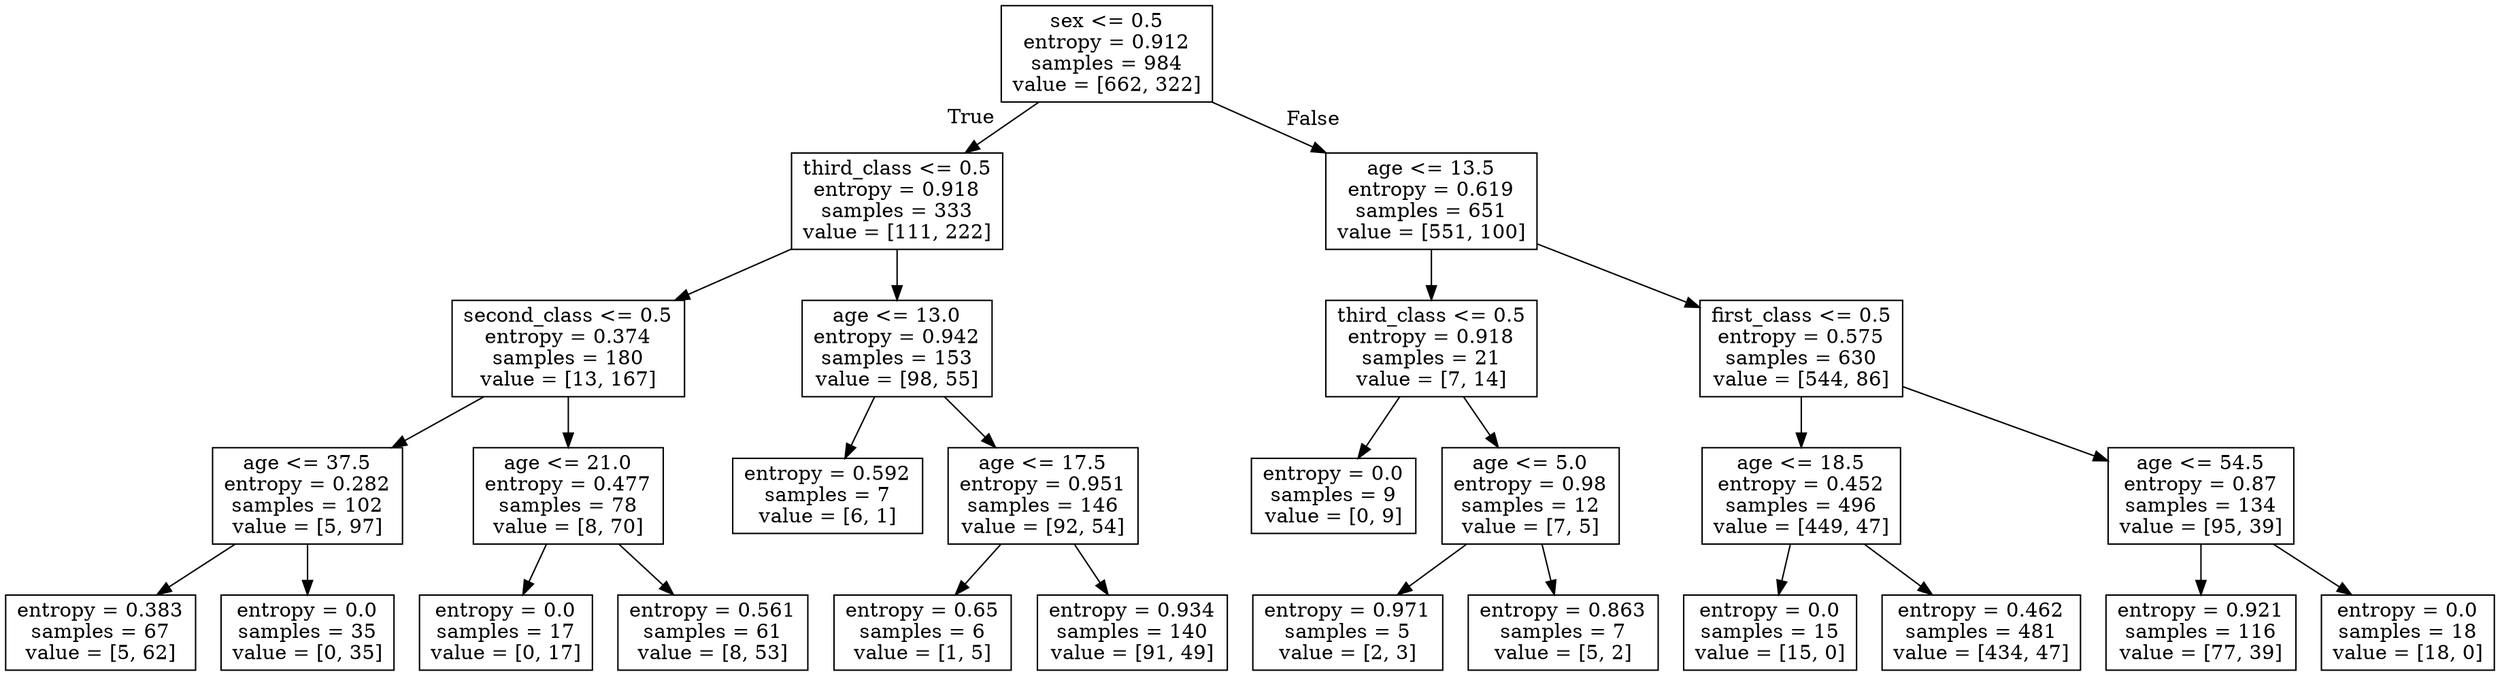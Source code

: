 digraph Tree {
node [shape=box] ;
0 [label="sex <= 0.5\nentropy = 0.912\nsamples = 984\nvalue = [662, 322]"] ;
1 [label="third_class <= 0.5\nentropy = 0.918\nsamples = 333\nvalue = [111, 222]"] ;
0 -> 1 [labeldistance=2.5, labelangle=45, headlabel="True"] ;
2 [label="second_class <= 0.5\nentropy = 0.374\nsamples = 180\nvalue = [13, 167]"] ;
1 -> 2 ;
3 [label="age <= 37.5\nentropy = 0.282\nsamples = 102\nvalue = [5, 97]"] ;
2 -> 3 ;
4 [label="entropy = 0.383\nsamples = 67\nvalue = [5, 62]"] ;
3 -> 4 ;
5 [label="entropy = 0.0\nsamples = 35\nvalue = [0, 35]"] ;
3 -> 5 ;
6 [label="age <= 21.0\nentropy = 0.477\nsamples = 78\nvalue = [8, 70]"] ;
2 -> 6 ;
7 [label="entropy = 0.0\nsamples = 17\nvalue = [0, 17]"] ;
6 -> 7 ;
8 [label="entropy = 0.561\nsamples = 61\nvalue = [8, 53]"] ;
6 -> 8 ;
9 [label="age <= 13.0\nentropy = 0.942\nsamples = 153\nvalue = [98, 55]"] ;
1 -> 9 ;
10 [label="entropy = 0.592\nsamples = 7\nvalue = [6, 1]"] ;
9 -> 10 ;
11 [label="age <= 17.5\nentropy = 0.951\nsamples = 146\nvalue = [92, 54]"] ;
9 -> 11 ;
12 [label="entropy = 0.65\nsamples = 6\nvalue = [1, 5]"] ;
11 -> 12 ;
13 [label="entropy = 0.934\nsamples = 140\nvalue = [91, 49]"] ;
11 -> 13 ;
14 [label="age <= 13.5\nentropy = 0.619\nsamples = 651\nvalue = [551, 100]"] ;
0 -> 14 [labeldistance=2.5, labelangle=-45, headlabel="False"] ;
15 [label="third_class <= 0.5\nentropy = 0.918\nsamples = 21\nvalue = [7, 14]"] ;
14 -> 15 ;
16 [label="entropy = 0.0\nsamples = 9\nvalue = [0, 9]"] ;
15 -> 16 ;
17 [label="age <= 5.0\nentropy = 0.98\nsamples = 12\nvalue = [7, 5]"] ;
15 -> 17 ;
18 [label="entropy = 0.971\nsamples = 5\nvalue = [2, 3]"] ;
17 -> 18 ;
19 [label="entropy = 0.863\nsamples = 7\nvalue = [5, 2]"] ;
17 -> 19 ;
20 [label="first_class <= 0.5\nentropy = 0.575\nsamples = 630\nvalue = [544, 86]"] ;
14 -> 20 ;
21 [label="age <= 18.5\nentropy = 0.452\nsamples = 496\nvalue = [449, 47]"] ;
20 -> 21 ;
22 [label="entropy = 0.0\nsamples = 15\nvalue = [15, 0]"] ;
21 -> 22 ;
23 [label="entropy = 0.462\nsamples = 481\nvalue = [434, 47]"] ;
21 -> 23 ;
24 [label="age <= 54.5\nentropy = 0.87\nsamples = 134\nvalue = [95, 39]"] ;
20 -> 24 ;
25 [label="entropy = 0.921\nsamples = 116\nvalue = [77, 39]"] ;
24 -> 25 ;
26 [label="entropy = 0.0\nsamples = 18\nvalue = [18, 0]"] ;
24 -> 26 ;
}